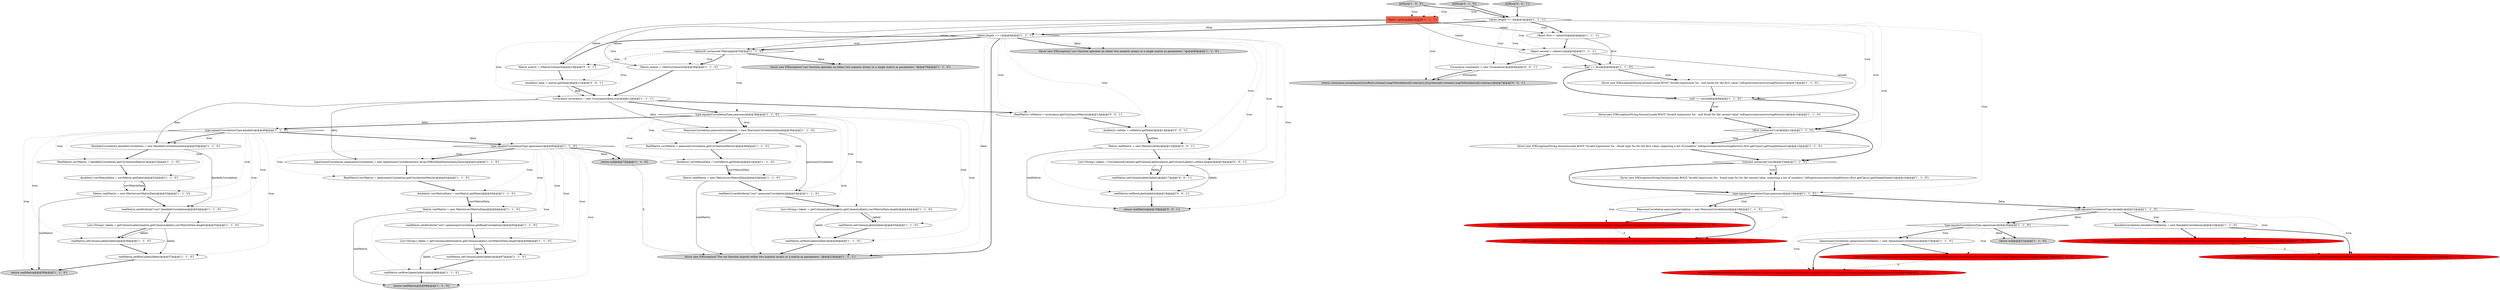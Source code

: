 digraph {
16 [style = filled, label = "KendallsCorrelation kendallsCorrelation = new KendallsCorrelation()@@@23@@@['1', '1', '0']", fillcolor = white, shape = ellipse image = "AAA0AAABBB1BBB"];
22 [style = filled, label = "return realMatrix@@@69@@@['1', '1', '0']", fillcolor = lightgray, shape = ellipse image = "AAA0AAABBB1BBB"];
44 [style = filled, label = "PearsonsCorrelation pearsonsCorrelation = new PearsonsCorrelation()@@@19@@@['1', '1', '0']", fillcolor = white, shape = ellipse image = "AAA0AAABBB1BBB"];
45 [style = filled, label = "null == second@@@9@@@['1', '1', '0']", fillcolor = white, shape = diamond image = "AAA0AAABBB1BBB"];
58 [style = filled, label = "RealMatrix corrMatrix = kendallsCorrelation.getCorrelationMatrix()@@@51@@@['1', '1', '0']", fillcolor = white, shape = ellipse image = "AAA0AAABBB1BBB"];
25 [style = filled, label = "realMatrix.setColumnLabels(labels)@@@67@@@['1', '1', '0']", fillcolor = white, shape = ellipse image = "AAA0AAABBB1BBB"];
17 [style = filled, label = "Matrix realMatrix = new Matrix(corrMatrixData)@@@42@@@['1', '1', '0']", fillcolor = white, shape = ellipse image = "AAA0AAABBB1BBB"];
50 [style = filled, label = "return null@@@31@@@['1', '1', '0']", fillcolor = lightgray, shape = ellipse image = "AAA0AAABBB1BBB"];
69 [style = filled, label = "double(((( data = matrix.getData()@@@11@@@['0', '0', '1']", fillcolor = white, shape = ellipse image = "AAA0AAABBB3BBB"];
67 [style = filled, label = "realMatrix.setRowLabels(labels)@@@18@@@['0', '0', '1']", fillcolor = white, shape = ellipse image = "AAA0AAABBB3BBB"];
72 [style = filled, label = "Matrix matrix = (Matrix)values(0(@@@10@@@['0', '0', '1']", fillcolor = white, shape = ellipse image = "AAA0AAABBB3BBB"];
38 [style = filled, label = "throw new IOException(\"corr function operates on either two numeric arrays or a single matrix as parameters.\")@@@80@@@['1', '1', '0']", fillcolor = lightgray, shape = ellipse image = "AAA0AAABBB1BBB"];
13 [style = filled, label = "!(first instanceof List)@@@12@@@['1', '1', '0']", fillcolor = white, shape = diamond image = "AAA0AAABBB1BBB"];
60 [style = filled, label = "doWork['0', '1', '0']", fillcolor = lightgray, shape = diamond image = "AAA0AAABBB2BBB"];
43 [style = filled, label = "realMatrix.setAttribute(\"corr\",spearmansCorrelation.getRankCorrelation())@@@65@@@['1', '1', '0']", fillcolor = white, shape = ellipse image = "AAA0AAABBB1BBB"];
54 [style = filled, label = "values.length == 2@@@3@@@['1', '1', '1']", fillcolor = white, shape = diamond image = "AAA0AAABBB1BBB"];
23 [style = filled, label = "RealMatrix corrMatrix = spearmansCorrelation.getCorrelationMatrix()@@@62@@@['1', '1', '0']", fillcolor = white, shape = ellipse image = "AAA0AAABBB1BBB"];
57 [style = filled, label = "throw new IOException(String.format(Locale.ROOT,\"Invalid expression %s - found type %s for the second value, expecting a list of numbers\",toExpression(constructingFactory),first.getClass().getSimpleName()))@@@16@@@['1', '1', '0']", fillcolor = white, shape = ellipse image = "AAA0AAABBB1BBB"];
65 [style = filled, label = "RealMatrix coMatrix = covariance.getCovarianceMatrix()@@@13@@@['0', '0', '1']", fillcolor = white, shape = ellipse image = "AAA0AAABBB3BBB"];
3 [style = filled, label = "null == first@@@6@@@['1', '1', '0']", fillcolor = white, shape = diamond image = "AAA0AAABBB1BBB"];
71 [style = filled, label = "List<String> labels = CorrelationEvaluator.getColumnLabels(matrix.getColumnLabels(),coData.length)@@@16@@@['0', '0', '1']", fillcolor = white, shape = ellipse image = "AAA0AAABBB3BBB"];
52 [style = filled, label = "return realMatrix@@@58@@@['1', '1', '0']", fillcolor = lightgray, shape = ellipse image = "AAA0AAABBB1BBB"];
10 [style = filled, label = "RealMatrix corrMatrix = pearsonsCorrelation.getCorrelationMatrix()@@@40@@@['1', '1', '0']", fillcolor = white, shape = ellipse image = "AAA0AAABBB1BBB"];
21 [style = filled, label = "Matrix realMatrix = new Matrix(corrMatrixData)@@@53@@@['1', '1', '0']", fillcolor = white, shape = ellipse image = "AAA0AAABBB1BBB"];
46 [style = filled, label = "type.equals(CorrelationType.kendalls)@@@22@@@['1', '1', '0']", fillcolor = white, shape = diamond image = "AAA0AAABBB1BBB"];
55 [style = filled, label = "double(((( corrMatrixData = corrMatrix.getData()@@@52@@@['1', '1', '0']", fillcolor = white, shape = ellipse image = "AAA0AAABBB1BBB"];
74 [style = filled, label = "return covariance.covariance(((List)first).stream().mapToDouble(null).toArray(),((List)second).stream().mapToDouble(null).toArray())@@@7@@@['0', '0', '1']", fillcolor = lightgray, shape = ellipse image = "AAA0AAABBB3BBB"];
0 [style = filled, label = "type.equals(CorrelationType.pearsons)@@@18@@@['1', '1', '0']", fillcolor = white, shape = diamond image = "AAA0AAABBB1BBB"];
11 [style = filled, label = "List<String> labels = getColumnLabels(matrix.getColumnLabels(),corrMatrixData.length)@@@55@@@['1', '1', '0']", fillcolor = white, shape = ellipse image = "AAA0AAABBB1BBB"];
31 [style = filled, label = "realMatrix.setColumnLabels(labels)@@@45@@@['1', '1', '0']", fillcolor = white, shape = ellipse image = "AAA0AAABBB1BBB"];
14 [style = filled, label = "type.equals(CorrelationType.spearmans)@@@26@@@['1', '1', '0']", fillcolor = white, shape = diamond image = "AAA0AAABBB1BBB"];
34 [style = filled, label = "type.equals(CorrelationType.spearmans)@@@60@@@['1', '1', '0']", fillcolor = white, shape = diamond image = "AAA0AAABBB1BBB"];
36 [style = filled, label = "type.equals(CorrelationType.pearsons)@@@38@@@['1', '1', '0']", fillcolor = white, shape = diamond image = "AAA0AAABBB1BBB"];
48 [style = filled, label = "realMatrix.setRowLabels(labels)@@@68@@@['1', '1', '0']", fillcolor = white, shape = ellipse image = "AAA0AAABBB1BBB"];
68 [style = filled, label = "return realMatrix@@@19@@@['0', '0', '1']", fillcolor = lightgray, shape = ellipse image = "AAA0AAABBB3BBB"];
64 [style = filled, label = "Matrix realMatrix = new Matrix(coData)@@@15@@@['0', '0', '1']", fillcolor = white, shape = ellipse image = "AAA0AAABBB3BBB"];
75 [style = filled, label = "double(((( coData = coMatrix.getData()@@@14@@@['0', '0', '1']", fillcolor = white, shape = ellipse image = "AAA0AAABBB3BBB"];
73 [style = filled, label = "realMatrix.setColumnLabels(labels)@@@17@@@['0', '0', '1']", fillcolor = white, shape = ellipse image = "AAA0AAABBB3BBB"];
24 [style = filled, label = "return pearsonsCorrelation.correlation(((List)first).stream().mapToDouble(null).toArray(),((List)second).stream().mapToDouble(null).toArray())@@@20@@@['1', '0', '0']", fillcolor = red, shape = ellipse image = "AAA1AAABBB1BBB"];
62 [style = filled, label = "return pearsonsCorrelation.correlation(((List<?>)first).stream().mapToDouble(null).toArray(),((List<?>)second).stream().mapToDouble(null).toArray())@@@20@@@['0', '1', '0']", fillcolor = red, shape = ellipse image = "AAA1AAABBB2BBB"];
35 [style = filled, label = "double(((( corrMatrixData = corrMatrix.getData()@@@63@@@['1', '1', '0']", fillcolor = white, shape = ellipse image = "AAA0AAABBB1BBB"];
39 [style = filled, label = "Matrix realMatrix = new Matrix(corrMatrixData)@@@64@@@['1', '1', '0']", fillcolor = white, shape = ellipse image = "AAA0AAABBB1BBB"];
61 [style = filled, label = "return kendallsCorrelation.correlation(((List<?>)first).stream().mapToDouble(null).toArray(),((List<?>)second).stream().mapToDouble(null).toArray())@@@24@@@['0', '1', '0']", fillcolor = red, shape = ellipse image = "AAA1AAABBB2BBB"];
7 [style = filled, label = "realMatrix.setColumnLabels(labels)@@@56@@@['1', '1', '0']", fillcolor = white, shape = ellipse image = "AAA0AAABBB1BBB"];
66 [style = filled, label = "Covariance covariance = new Covariance()@@@6@@@['0', '0', '1']", fillcolor = white, shape = ellipse image = "AAA0AAABBB3BBB"];
18 [style = filled, label = "return spearmansCorrelation.correlation(((List)first).stream().mapToDouble(null).toArray(),((List)second).stream().mapToDouble(null).toArray())@@@28@@@['1', '0', '0']", fillcolor = red, shape = ellipse image = "AAA1AAABBB1BBB"];
49 [style = filled, label = "Matrix matrix = (Matrix)values(0(@@@36@@@['1', '1', '0']", fillcolor = white, shape = ellipse image = "AAA0AAABBB1BBB"];
59 [style = filled, label = "type.equals(CorrelationType.kendalls)@@@49@@@['1', '1', '0']", fillcolor = white, shape = diamond image = "AAA0AAABBB1BBB"];
5 [style = filled, label = "realMatrix.setRowLabels(labels)@@@57@@@['1', '1', '0']", fillcolor = white, shape = ellipse image = "AAA0AAABBB1BBB"];
4 [style = filled, label = "double(((( corrMatrixData = corrMatrix.getData()@@@41@@@['1', '1', '0']", fillcolor = white, shape = ellipse image = "AAA0AAABBB1BBB"];
8 [style = filled, label = "doWork['1', '0', '0']", fillcolor = lightgray, shape = diamond image = "AAA0AAABBB1BBB"];
9 [style = filled, label = "SpearmansCorrelation spearmansCorrelation = new SpearmansCorrelation(new Array2DRowRealMatrix(data,false))@@@61@@@['1', '1', '0']", fillcolor = white, shape = ellipse image = "AAA0AAABBB1BBB"];
15 [style = filled, label = "throw new IOException(\"The cov function expects either two numeric arrays or a matrix as parameters.\")@@@22@@@['1', '1', '1']", fillcolor = lightgray, shape = ellipse image = "AAA0AAABBB1BBB"];
20 [style = filled, label = "PearsonsCorrelation pearsonsCorrelation = new PearsonsCorrelation(data)@@@39@@@['1', '1', '0']", fillcolor = white, shape = ellipse image = "AAA0AAABBB1BBB"];
32 [style = filled, label = "realMatrix.setAttribute(\"corr\",pearsonsCorrelation)@@@43@@@['1', '1', '0']", fillcolor = white, shape = ellipse image = "AAA0AAABBB1BBB"];
33 [style = filled, label = "KendallsCorrelation kendallsCorrelation = new KendallsCorrelation(data)@@@50@@@['1', '1', '0']", fillcolor = white, shape = ellipse image = "AAA0AAABBB1BBB"];
63 [style = filled, label = "return spearmansCorrelation.correlation(((List<?>)first).stream().mapToDouble(null).toArray(),((List<?>)second).stream().mapToDouble(null).toArray())@@@28@@@['0', '1', '0']", fillcolor = red, shape = ellipse image = "AAA1AAABBB2BBB"];
37 [style = filled, label = "return kendallsCorrelation.correlation(((List)first).stream().mapToDouble(null).toArray(),((List)second).stream().mapToDouble(null).toArray())@@@24@@@['1', '0', '0']", fillcolor = red, shape = ellipse image = "AAA1AAABBB1BBB"];
47 [style = filled, label = "values.length == 1@@@9@@@['1', '1', '1']", fillcolor = white, shape = diamond image = "AAA0AAABBB1BBB"];
6 [style = filled, label = "throw new IOException(String.format(Locale.ROOT,\"Invalid expression %s - found type %s for the first value, expecting a list of numbers\",toExpression(constructingFactory),first.getClass().getSimpleName()))@@@13@@@['1', '1', '0']", fillcolor = white, shape = ellipse image = "AAA0AAABBB1BBB"];
27 [style = filled, label = "List<String> labels = getColumnLabels(matrix.getColumnLabels(),corrMatrixData.length)@@@44@@@['1', '1', '0']", fillcolor = white, shape = ellipse image = "AAA0AAABBB1BBB"];
29 [style = filled, label = "Object first = values(0(@@@4@@@['1', '1', '1']", fillcolor = white, shape = ellipse image = "AAA0AAABBB1BBB"];
51 [style = filled, label = "!(second instanceof List)@@@15@@@['1', '1', '0']", fillcolor = white, shape = diamond image = "AAA0AAABBB1BBB"];
2 [style = filled, label = "realMatrix.setAttribute(\"corr\",kendallsCorrelation)@@@54@@@['1', '1', '0']", fillcolor = white, shape = ellipse image = "AAA0AAABBB1BBB"];
26 [style = filled, label = "Covariance covariance = new Covariance(data,true)@@@12@@@['1', '1', '1']", fillcolor = white, shape = ellipse image = "AAA0AAABBB1BBB"];
12 [style = filled, label = "throw new IOException(String.format(Locale.ROOT,\"Invalid expression %s - null found for the first value\",toExpression(constructingFactory)))@@@7@@@['1', '1', '0']", fillcolor = white, shape = ellipse image = "AAA0AAABBB1BBB"];
28 [style = filled, label = "throw new IOException(String.format(Locale.ROOT,\"Invalid expression %s - null found for the second value\",toExpression(constructingFactory)))@@@10@@@['1', '1', '0']", fillcolor = white, shape = ellipse image = "AAA0AAABBB1BBB"];
53 [style = filled, label = "throw new IOException(\"corr function operates on either two numeric arrays or a single matrix as parameters.\")@@@76@@@['1', '1', '0']", fillcolor = lightgray, shape = ellipse image = "AAA0AAABBB1BBB"];
70 [style = filled, label = "doWork['0', '0', '1']", fillcolor = lightgray, shape = diamond image = "AAA0AAABBB3BBB"];
41 [style = filled, label = "SpearmansCorrelation spearmansCorrelation = new SpearmansCorrelation()@@@27@@@['1', '1', '0']", fillcolor = white, shape = ellipse image = "AAA0AAABBB1BBB"];
1 [style = filled, label = "Object values@@@2@@@['1', '1', '1']", fillcolor = tomato, shape = box image = "AAA0AAABBB1BBB"];
30 [style = filled, label = "Object second = values(1(@@@5@@@['1', '1', '1']", fillcolor = white, shape = ellipse image = "AAA0AAABBB1BBB"];
40 [style = filled, label = "return null@@@72@@@['1', '1', '0']", fillcolor = lightgray, shape = ellipse image = "AAA0AAABBB1BBB"];
56 [style = filled, label = "List<String> labels = getColumnLabels(matrix.getColumnLabels(),corrMatrixData.length)@@@66@@@['1', '1', '0']", fillcolor = white, shape = ellipse image = "AAA0AAABBB1BBB"];
42 [style = filled, label = "realMatrix.setRowLabels(labels)@@@46@@@['1', '1', '0']", fillcolor = white, shape = ellipse image = "AAA0AAABBB1BBB"];
19 [style = filled, label = "values(0( instanceof Matrix@@@35@@@['1', '1', '0']", fillcolor = white, shape = diamond image = "AAA0AAABBB1BBB"];
36->59 [style = bold, label=""];
16->37 [style = bold, label=""];
46->37 [style = dotted, label="true"];
12->45 [style = bold, label=""];
34->9 [style = bold, label=""];
29->30 [style = bold, label=""];
0->46 [style = bold, label=""];
34->56 [style = dotted, label="true"];
59->55 [style = dotted, label="true"];
34->9 [style = dotted, label="true"];
25->48 [style = bold, label=""];
26->33 [style = solid, label="data"];
36->20 [style = bold, label=""];
14->41 [style = dotted, label="true"];
21->2 [style = bold, label=""];
34->23 [style = dotted, label="true"];
36->20 [style = dotted, label="true"];
13->51 [style = bold, label=""];
26->65 [style = bold, label=""];
54->51 [style = dotted, label="true"];
34->43 [style = dotted, label="true"];
54->29 [style = bold, label=""];
47->68 [style = dotted, label="true"];
59->52 [style = dotted, label="true"];
71->67 [style = solid, label="labels"];
29->3 [style = solid, label="first"];
0->24 [style = dotted, label="true"];
71->73 [style = solid, label="labels"];
67->68 [style = bold, label=""];
69->26 [style = bold, label=""];
69->26 [style = solid, label="data"];
59->11 [style = dotted, label="true"];
17->15 [style = solid, label="realMatrix"];
14->18 [style = dotted, label="true"];
54->45 [style = dotted, label="true"];
42->15 [style = bold, label=""];
13->6 [style = dotted, label="true"];
47->72 [style = dotted, label="true"];
54->0 [style = dotted, label="true"];
55->21 [style = solid, label="corrMatrixData"];
0->44 [style = dotted, label="true"];
59->34 [style = dotted, label="false"];
64->71 [style = bold, label=""];
73->67 [style = bold, label=""];
56->48 [style = solid, label="labels"];
18->63 [style = dashed, label="0"];
54->13 [style = dotted, label="true"];
65->75 [style = bold, label=""];
27->31 [style = bold, label=""];
35->39 [style = solid, label="corrMatrixData"];
51->0 [style = bold, label=""];
40->15 [style = dashed, label="0"];
26->9 [style = solid, label="data"];
57->0 [style = bold, label=""];
59->5 [style = dotted, label="true"];
59->34 [style = bold, label=""];
54->47 [style = dotted, label="false"];
66->74 [style = solid, label="covariance"];
19->36 [style = dotted, label="true"];
56->25 [style = bold, label=""];
75->64 [style = bold, label=""];
36->31 [style = dotted, label="true"];
23->35 [style = bold, label=""];
24->62 [style = dashed, label="0"];
34->22 [style = dotted, label="true"];
7->5 [style = bold, label=""];
1->72 [style = solid, label="values"];
46->16 [style = dotted, label="true"];
54->74 [style = dotted, label="true"];
70->54 [style = bold, label=""];
60->1 [style = dotted, label="true"];
5->52 [style = bold, label=""];
46->14 [style = bold, label=""];
34->40 [style = dotted, label="false"];
33->2 [style = solid, label="kendallsCorrelation"];
0->44 [style = bold, label=""];
75->64 [style = solid, label="coData"];
33->58 [style = bold, label=""];
19->26 [style = dotted, label="true"];
60->54 [style = bold, label=""];
64->68 [style = solid, label="realMatrix"];
46->16 [style = bold, label=""];
59->33 [style = dotted, label="true"];
11->7 [style = solid, label="labels"];
4->17 [style = bold, label=""];
34->40 [style = bold, label=""];
44->62 [style = bold, label=""];
20->32 [style = solid, label="pearsonsCorrelation"];
72->69 [style = bold, label=""];
36->15 [style = dotted, label="true"];
3->45 [style = bold, label=""];
0->46 [style = dotted, label="false"];
47->19 [style = dotted, label="true"];
1->29 [style = solid, label="values"];
6->51 [style = bold, label=""];
35->39 [style = bold, label=""];
11->5 [style = solid, label="labels"];
16->61 [style = bold, label=""];
1->49 [style = solid, label="values"];
45->28 [style = dotted, label="true"];
36->32 [style = dotted, label="true"];
32->27 [style = bold, label=""];
47->65 [style = dotted, label="true"];
3->12 [style = bold, label=""];
34->48 [style = dotted, label="true"];
30->45 [style = solid, label="second"];
43->56 [style = bold, label=""];
34->39 [style = dotted, label="true"];
46->14 [style = dotted, label="false"];
31->42 [style = bold, label=""];
71->73 [style = bold, label=""];
19->53 [style = bold, label=""];
26->20 [style = solid, label="data"];
34->35 [style = dotted, label="true"];
30->3 [style = bold, label=""];
21->52 [style = solid, label="realMatrix"];
4->17 [style = solid, label="corrMatrixData"];
14->50 [style = bold, label=""];
54->29 [style = dotted, label="true"];
1->30 [style = solid, label="values"];
47->64 [style = dotted, label="true"];
14->50 [style = dotted, label="false"];
59->58 [style = dotted, label="true"];
59->33 [style = bold, label=""];
51->57 [style = bold, label=""];
47->38 [style = dotted, label="false"];
13->6 [style = bold, label=""];
44->24 [style = bold, label=""];
59->21 [style = dotted, label="true"];
8->54 [style = bold, label=""];
19->72 [style = dashed, label="0"];
46->61 [style = dotted, label="true"];
41->18 [style = bold, label=""];
14->41 [style = bold, label=""];
2->11 [style = bold, label=""];
34->25 [style = dotted, label="true"];
27->31 [style = solid, label="labels"];
14->63 [style = dotted, label="true"];
47->69 [style = dotted, label="true"];
1->19 [style = solid, label="values"];
19->53 [style = dotted, label="false"];
36->27 [style = dotted, label="true"];
47->15 [style = bold, label=""];
55->21 [style = bold, label=""];
39->22 [style = solid, label="realMatrix"];
47->71 [style = dotted, label="true"];
30->66 [style = bold, label=""];
26->36 [style = bold, label=""];
66->74 [style = bold, label=""];
39->43 [style = bold, label=""];
19->49 [style = dotted, label="true"];
47->73 [style = dotted, label="true"];
28->13 [style = bold, label=""];
47->26 [style = dotted, label="true"];
47->72 [style = bold, label=""];
45->13 [style = bold, label=""];
36->42 [style = dotted, label="true"];
47->75 [style = dotted, label="true"];
27->42 [style = solid, label="labels"];
45->28 [style = bold, label=""];
17->32 [style = bold, label=""];
58->55 [style = bold, label=""];
48->22 [style = bold, label=""];
54->3 [style = dotted, label="true"];
36->4 [style = dotted, label="true"];
47->38 [style = bold, label=""];
36->10 [style = dotted, label="true"];
47->67 [style = dotted, label="true"];
20->10 [style = bold, label=""];
9->23 [style = bold, label=""];
8->1 [style = dotted, label="true"];
54->66 [style = dotted, label="true"];
54->47 [style = bold, label=""];
0->62 [style = dotted, label="true"];
36->17 [style = dotted, label="true"];
19->49 [style = bold, label=""];
54->30 [style = dotted, label="true"];
3->12 [style = dotted, label="true"];
36->59 [style = dotted, label="false"];
47->19 [style = bold, label=""];
70->1 [style = dotted, label="true"];
10->4 [style = bold, label=""];
56->25 [style = solid, label="labels"];
37->61 [style = dashed, label="0"];
59->7 [style = dotted, label="true"];
49->26 [style = bold, label=""];
47->15 [style = dotted, label="false"];
51->57 [style = dotted, label="true"];
59->2 [style = dotted, label="true"];
41->63 [style = bold, label=""];
11->7 [style = bold, label=""];
}
